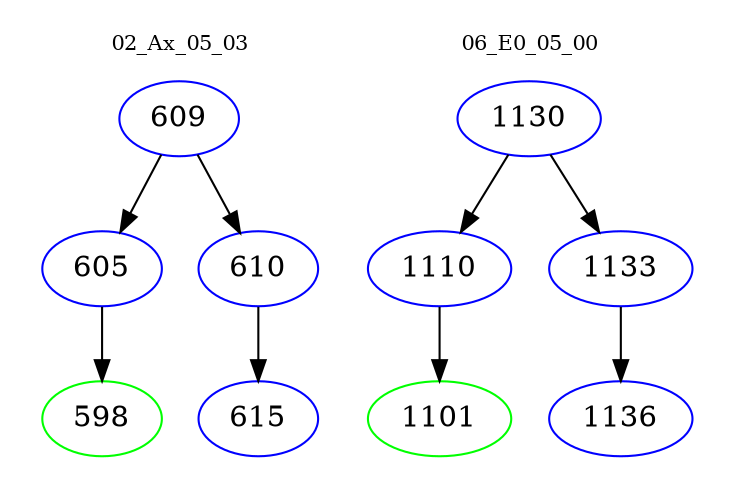 digraph{
subgraph cluster_0 {
color = white
label = "02_Ax_05_03";
fontsize=10;
T0_609 [label="609", color="blue"]
T0_609 -> T0_605 [color="black"]
T0_605 [label="605", color="blue"]
T0_605 -> T0_598 [color="black"]
T0_598 [label="598", color="green"]
T0_609 -> T0_610 [color="black"]
T0_610 [label="610", color="blue"]
T0_610 -> T0_615 [color="black"]
T0_615 [label="615", color="blue"]
}
subgraph cluster_1 {
color = white
label = "06_E0_05_00";
fontsize=10;
T1_1130 [label="1130", color="blue"]
T1_1130 -> T1_1110 [color="black"]
T1_1110 [label="1110", color="blue"]
T1_1110 -> T1_1101 [color="black"]
T1_1101 [label="1101", color="green"]
T1_1130 -> T1_1133 [color="black"]
T1_1133 [label="1133", color="blue"]
T1_1133 -> T1_1136 [color="black"]
T1_1136 [label="1136", color="blue"]
}
}
